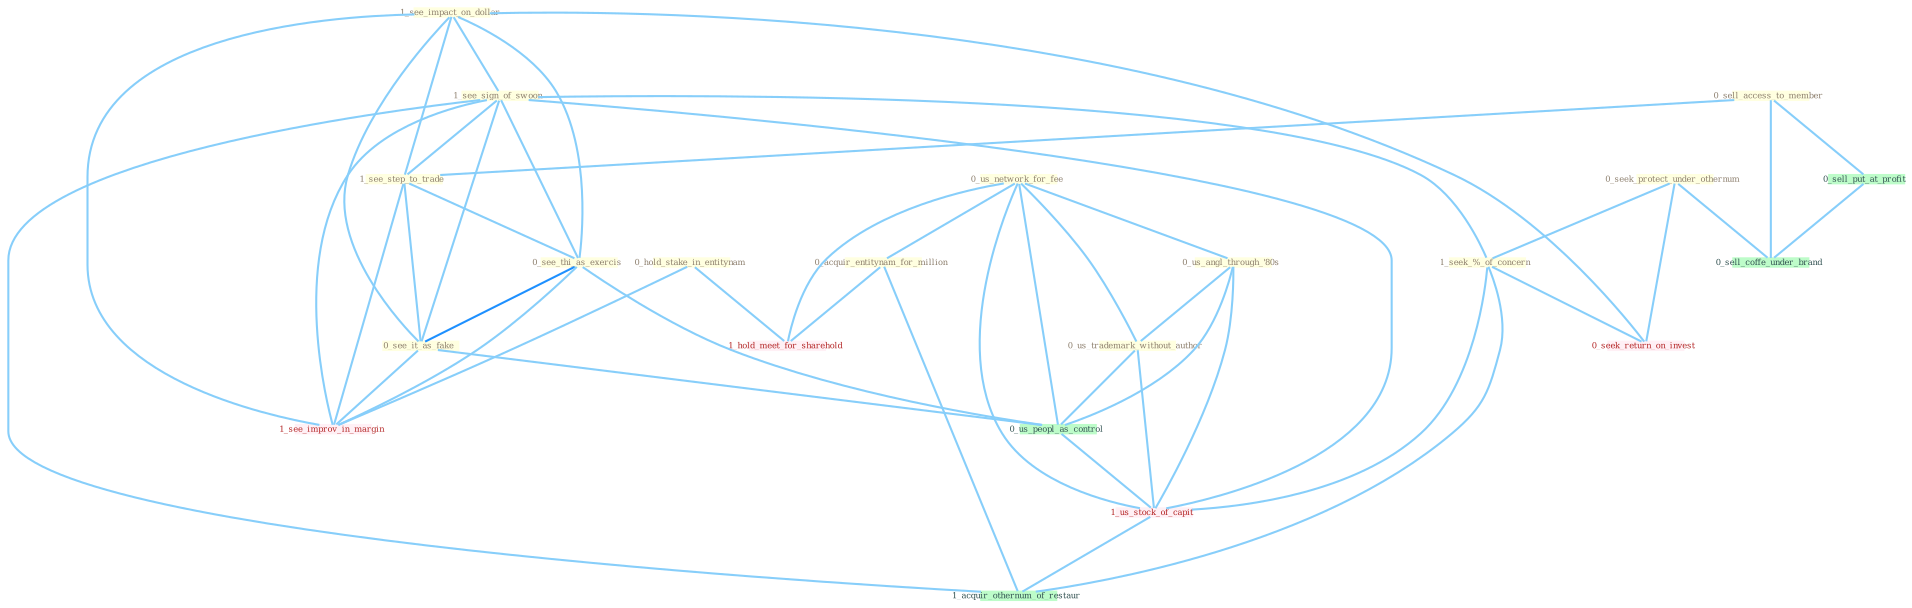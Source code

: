 Graph G{ 
    node
    [shape=polygon,style=filled,width=.5,height=.06,color="#BDFCC9",fixedsize=true,fontsize=4,
    fontcolor="#2f4f4f"];
    {node
    [color="#ffffe0", fontcolor="#8b7d6b"] "0_sell_access_to_member " "0_hold_stake_in_entitynam " "0_us_network_for_fee " "1_see_impact_on_dollar " "0_us_angl_through_'80s " "0_seek_protect_under_othernum " "1_see_sign_of_swoon " "0_us_trademark_without_author " "1_see_step_to_trade " "0_see_thi_as_exercis " "0_see_it_as_fake " "0_acquir_entitynam_for_million " "1_seek_%_of_concern "}
{node [color="#fff0f5", fontcolor="#b22222"] "0_seek_return_on_invest " "1_us_stock_of_capit " "1_see_improv_in_margin " "1_hold_meet_for_sharehold "}
edge [color="#B0E2FF"];

	"0_sell_access_to_member " -- "1_see_step_to_trade " [w="1", color="#87cefa" ];
	"0_sell_access_to_member " -- "0_sell_put_at_profit " [w="1", color="#87cefa" ];
	"0_sell_access_to_member " -- "0_sell_coffe_under_brand " [w="1", color="#87cefa" ];
	"0_hold_stake_in_entitynam " -- "1_see_improv_in_margin " [w="1", color="#87cefa" ];
	"0_hold_stake_in_entitynam " -- "1_hold_meet_for_sharehold " [w="1", color="#87cefa" ];
	"0_us_network_for_fee " -- "0_us_angl_through_'80s " [w="1", color="#87cefa" ];
	"0_us_network_for_fee " -- "0_us_trademark_without_author " [w="1", color="#87cefa" ];
	"0_us_network_for_fee " -- "0_acquir_entitynam_for_million " [w="1", color="#87cefa" ];
	"0_us_network_for_fee " -- "0_us_peopl_as_control " [w="1", color="#87cefa" ];
	"0_us_network_for_fee " -- "1_us_stock_of_capit " [w="1", color="#87cefa" ];
	"0_us_network_for_fee " -- "1_hold_meet_for_sharehold " [w="1", color="#87cefa" ];
	"1_see_impact_on_dollar " -- "1_see_sign_of_swoon " [w="1", color="#87cefa" ];
	"1_see_impact_on_dollar " -- "1_see_step_to_trade " [w="1", color="#87cefa" ];
	"1_see_impact_on_dollar " -- "0_see_thi_as_exercis " [w="1", color="#87cefa" ];
	"1_see_impact_on_dollar " -- "0_see_it_as_fake " [w="1", color="#87cefa" ];
	"1_see_impact_on_dollar " -- "0_seek_return_on_invest " [w="1", color="#87cefa" ];
	"1_see_impact_on_dollar " -- "1_see_improv_in_margin " [w="1", color="#87cefa" ];
	"0_us_angl_through_'80s " -- "0_us_trademark_without_author " [w="1", color="#87cefa" ];
	"0_us_angl_through_'80s " -- "0_us_peopl_as_control " [w="1", color="#87cefa" ];
	"0_us_angl_through_'80s " -- "1_us_stock_of_capit " [w="1", color="#87cefa" ];
	"0_seek_protect_under_othernum " -- "1_seek_%_of_concern " [w="1", color="#87cefa" ];
	"0_seek_protect_under_othernum " -- "0_seek_return_on_invest " [w="1", color="#87cefa" ];
	"0_seek_protect_under_othernum " -- "0_sell_coffe_under_brand " [w="1", color="#87cefa" ];
	"1_see_sign_of_swoon " -- "1_see_step_to_trade " [w="1", color="#87cefa" ];
	"1_see_sign_of_swoon " -- "0_see_thi_as_exercis " [w="1", color="#87cefa" ];
	"1_see_sign_of_swoon " -- "0_see_it_as_fake " [w="1", color="#87cefa" ];
	"1_see_sign_of_swoon " -- "1_seek_%_of_concern " [w="1", color="#87cefa" ];
	"1_see_sign_of_swoon " -- "1_us_stock_of_capit " [w="1", color="#87cefa" ];
	"1_see_sign_of_swoon " -- "1_see_improv_in_margin " [w="1", color="#87cefa" ];
	"1_see_sign_of_swoon " -- "1_acquir_othernum_of_restaur " [w="1", color="#87cefa" ];
	"0_us_trademark_without_author " -- "0_us_peopl_as_control " [w="1", color="#87cefa" ];
	"0_us_trademark_without_author " -- "1_us_stock_of_capit " [w="1", color="#87cefa" ];
	"1_see_step_to_trade " -- "0_see_thi_as_exercis " [w="1", color="#87cefa" ];
	"1_see_step_to_trade " -- "0_see_it_as_fake " [w="1", color="#87cefa" ];
	"1_see_step_to_trade " -- "1_see_improv_in_margin " [w="1", color="#87cefa" ];
	"0_see_thi_as_exercis " -- "0_see_it_as_fake " [w="2", color="#1e90ff" , len=0.8];
	"0_see_thi_as_exercis " -- "0_us_peopl_as_control " [w="1", color="#87cefa" ];
	"0_see_thi_as_exercis " -- "1_see_improv_in_margin " [w="1", color="#87cefa" ];
	"0_see_it_as_fake " -- "0_us_peopl_as_control " [w="1", color="#87cefa" ];
	"0_see_it_as_fake " -- "1_see_improv_in_margin " [w="1", color="#87cefa" ];
	"0_acquir_entitynam_for_million " -- "1_hold_meet_for_sharehold " [w="1", color="#87cefa" ];
	"0_acquir_entitynam_for_million " -- "1_acquir_othernum_of_restaur " [w="1", color="#87cefa" ];
	"1_seek_%_of_concern " -- "0_seek_return_on_invest " [w="1", color="#87cefa" ];
	"1_seek_%_of_concern " -- "1_us_stock_of_capit " [w="1", color="#87cefa" ];
	"1_seek_%_of_concern " -- "1_acquir_othernum_of_restaur " [w="1", color="#87cefa" ];
	"0_us_peopl_as_control " -- "1_us_stock_of_capit " [w="1", color="#87cefa" ];
	"0_sell_put_at_profit " -- "0_sell_coffe_under_brand " [w="1", color="#87cefa" ];
	"1_us_stock_of_capit " -- "1_acquir_othernum_of_restaur " [w="1", color="#87cefa" ];
}